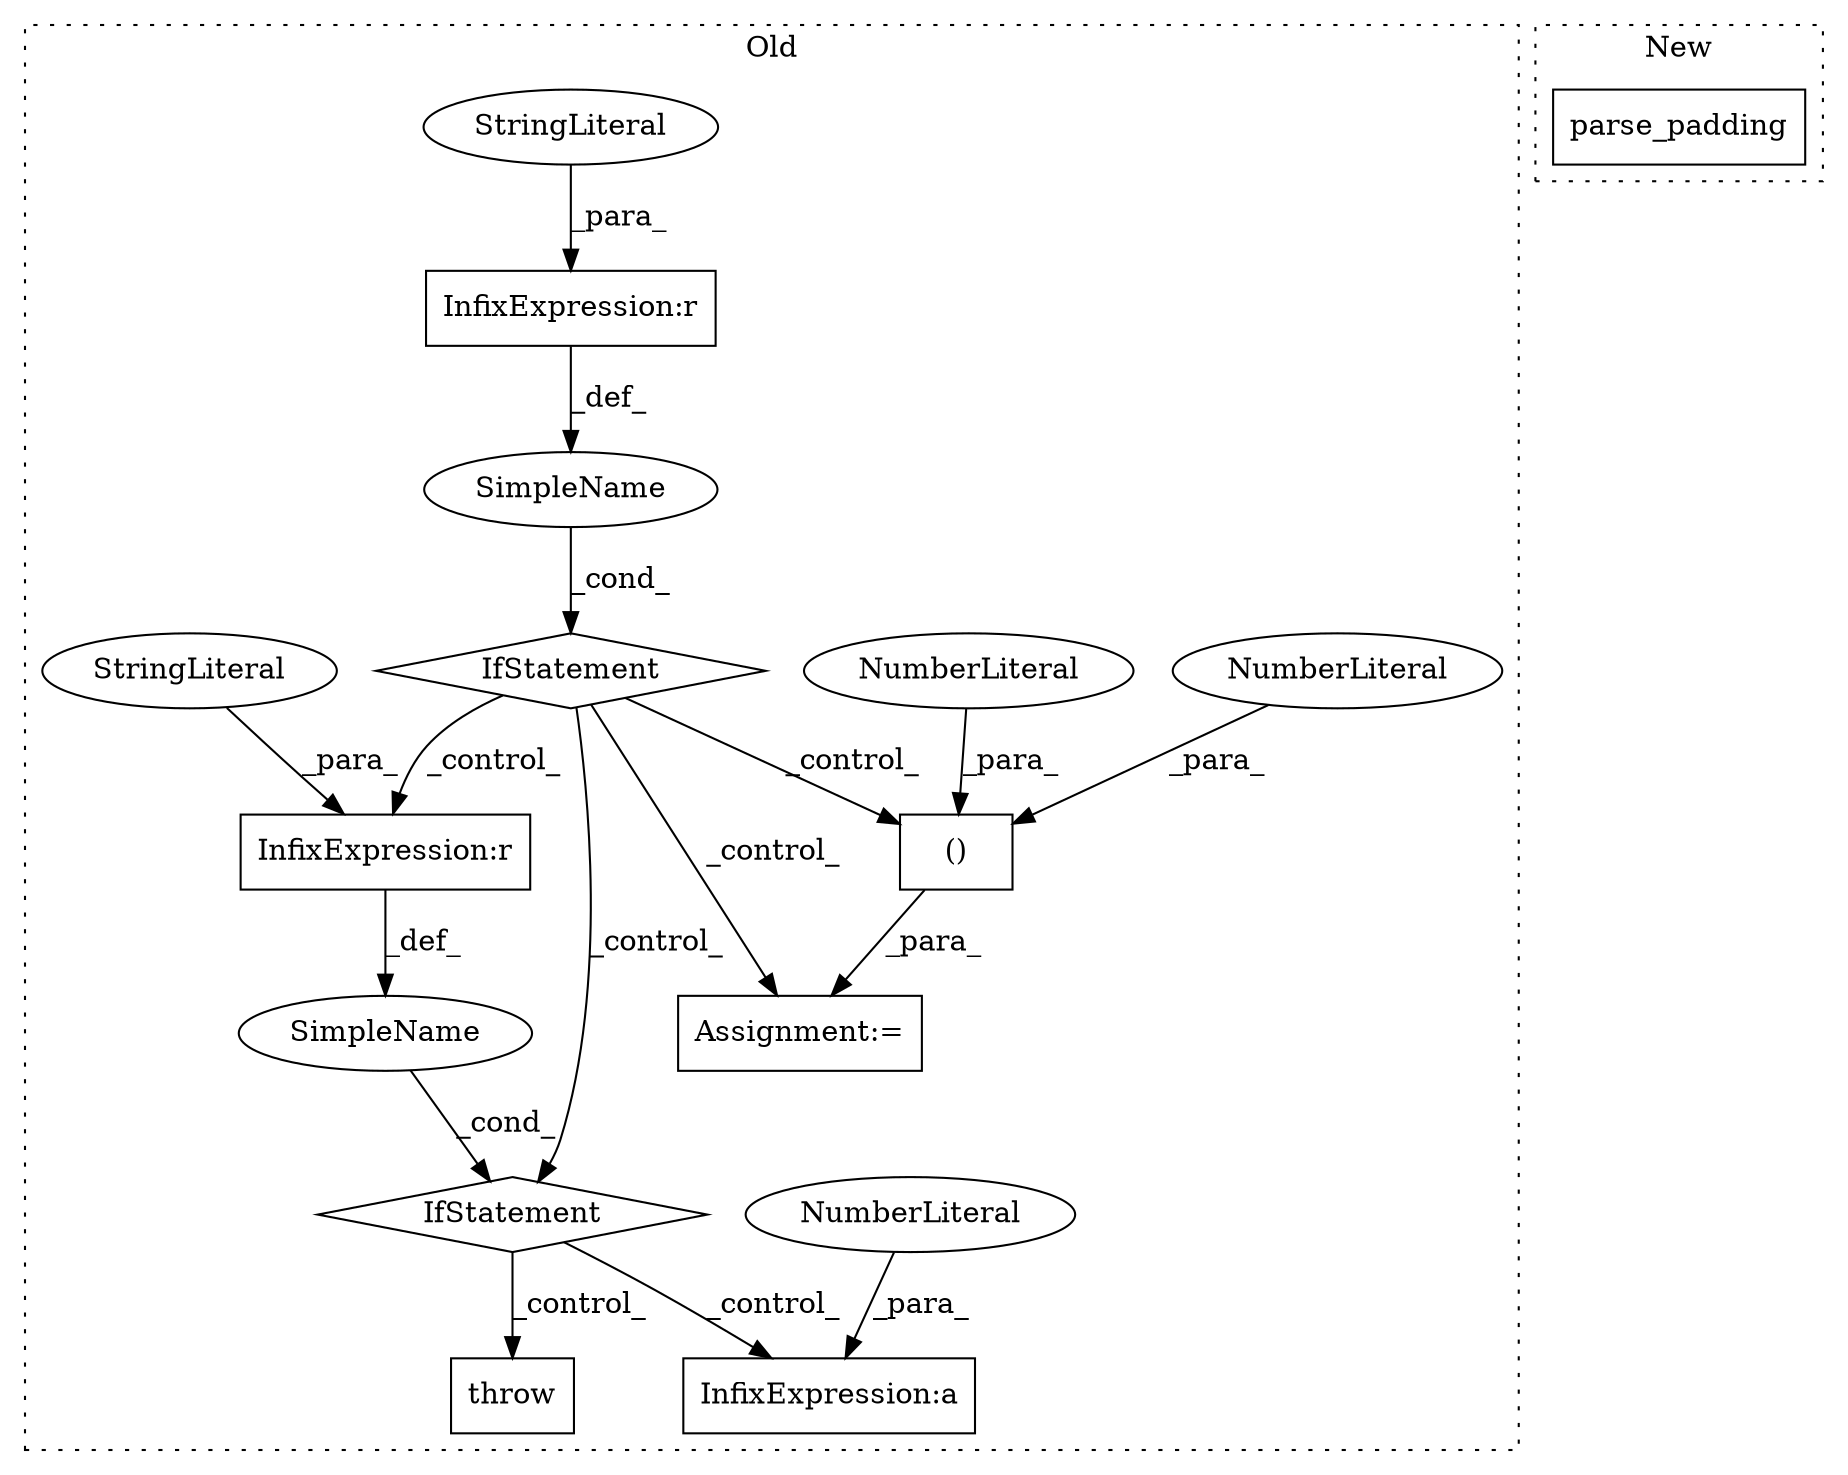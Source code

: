 digraph G {
subgraph cluster0 {
1 [label="throw" a="53" s="3931" l="6" shape="box"];
3 [label="SimpleName" a="42" s="" l="" shape="ellipse"];
4 [label="InfixExpression:r" a="27" s="3442" l="4" shape="box"];
5 [label="()" a="106" s="3392" l="15" shape="box"];
6 [label="IfStatement" a="25" s="3426,3452" l="4,2" shape="diamond"];
7 [label="InfixExpression:a" a="27" s="3615" l="3" shape="box"];
8 [label="IfStatement" a="25" s="3340,3367" l="4,2" shape="diamond"];
9 [label="NumberLiteral" a="34" s="3392" l="1" shape="ellipse"];
10 [label="NumberLiteral" a="34" s="3618" l="1" shape="ellipse"];
11 [label="NumberLiteral" a="34" s="3406" l="1" shape="ellipse"];
12 [label="SimpleName" a="42" s="" l="" shape="ellipse"];
13 [label="StringLiteral" a="45" s="3446" l="6" shape="ellipse"];
14 [label="InfixExpression:r" a="27" s="3356" l="4" shape="box"];
15 [label="StringLiteral" a="45" s="3360" l="7" shape="ellipse"];
16 [label="Assignment:=" a="7" s="3384" l="8" shape="box"];
label = "Old";
style="dotted";
}
subgraph cluster1 {
2 [label="parse_padding" a="32" s="3103,3155" l="14,1" shape="box"];
label = "New";
style="dotted";
}
3 -> 8 [label="_cond_"];
4 -> 12 [label="_def_"];
5 -> 16 [label="_para_"];
6 -> 1 [label="_control_"];
6 -> 7 [label="_control_"];
8 -> 5 [label="_control_"];
8 -> 6 [label="_control_"];
8 -> 4 [label="_control_"];
8 -> 16 [label="_control_"];
9 -> 5 [label="_para_"];
10 -> 7 [label="_para_"];
11 -> 5 [label="_para_"];
12 -> 6 [label="_cond_"];
13 -> 4 [label="_para_"];
14 -> 3 [label="_def_"];
15 -> 14 [label="_para_"];
}